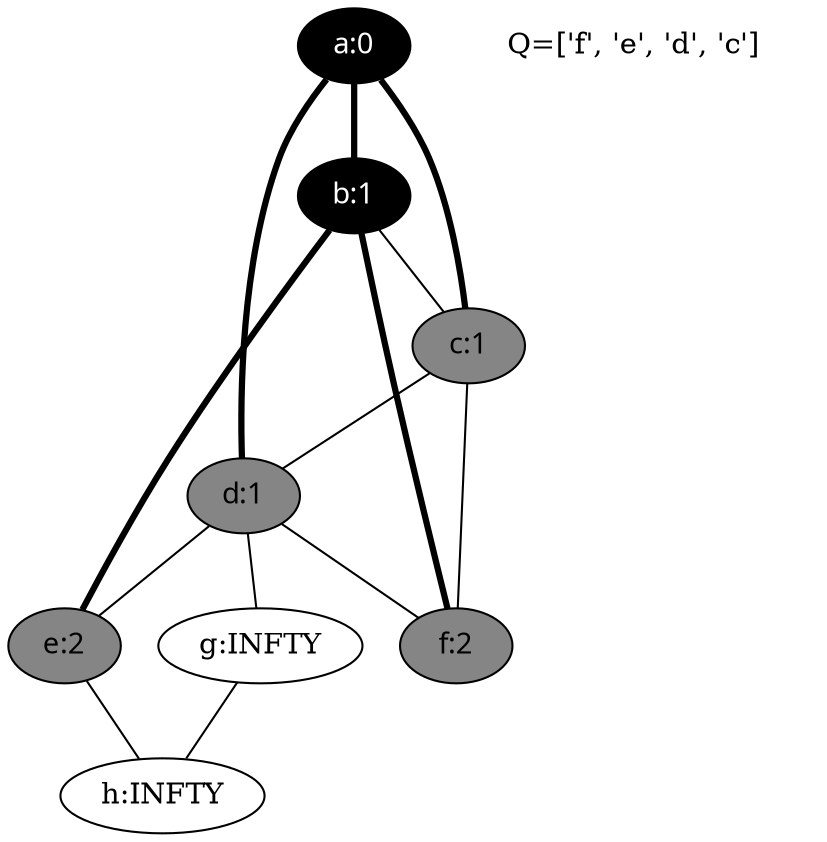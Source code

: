 Graph {
a [ label="a:0" fontcolor=white style=filled fontname="time-bold" fillcolor=black ];
b [ label="b:1" fontcolor=white style=filled fontname="time-bold" fillcolor=black ];
c [ label="c:1" style=filled fontname="time-bold" fillcolor=gray52 ];
d [ label="d:1" style=filled fontname="time-bold" fillcolor=gray52 ];
e [ label="e:2" style=filled fontname="time-bold" fillcolor=gray52 ];
f [ label="f:2" style=filled fontname="time-bold" fillcolor=gray52 ];
g [ label="g:INFTY" ];
h [ label="h:INFTY" ];
a--d[label="", penwidth=3];
a--b[label="", penwidth=3];
a--c[label="", penwidth=3];
b--e[label="", penwidth=3];
b--f[label="", penwidth=3];
b--c[label="", penwidth=1];
c--d[label="", penwidth=1];
c--f[label="", penwidth=1];
d--e[label="", penwidth=1];
d--f[label="", penwidth=1];
d--g[label="", penwidth=1];
e--h[label="", penwidth=1];
g--h[label="", penwidth=1];
legend[label="Q=['f', 'e', 'd', 'c']", color=white];
}